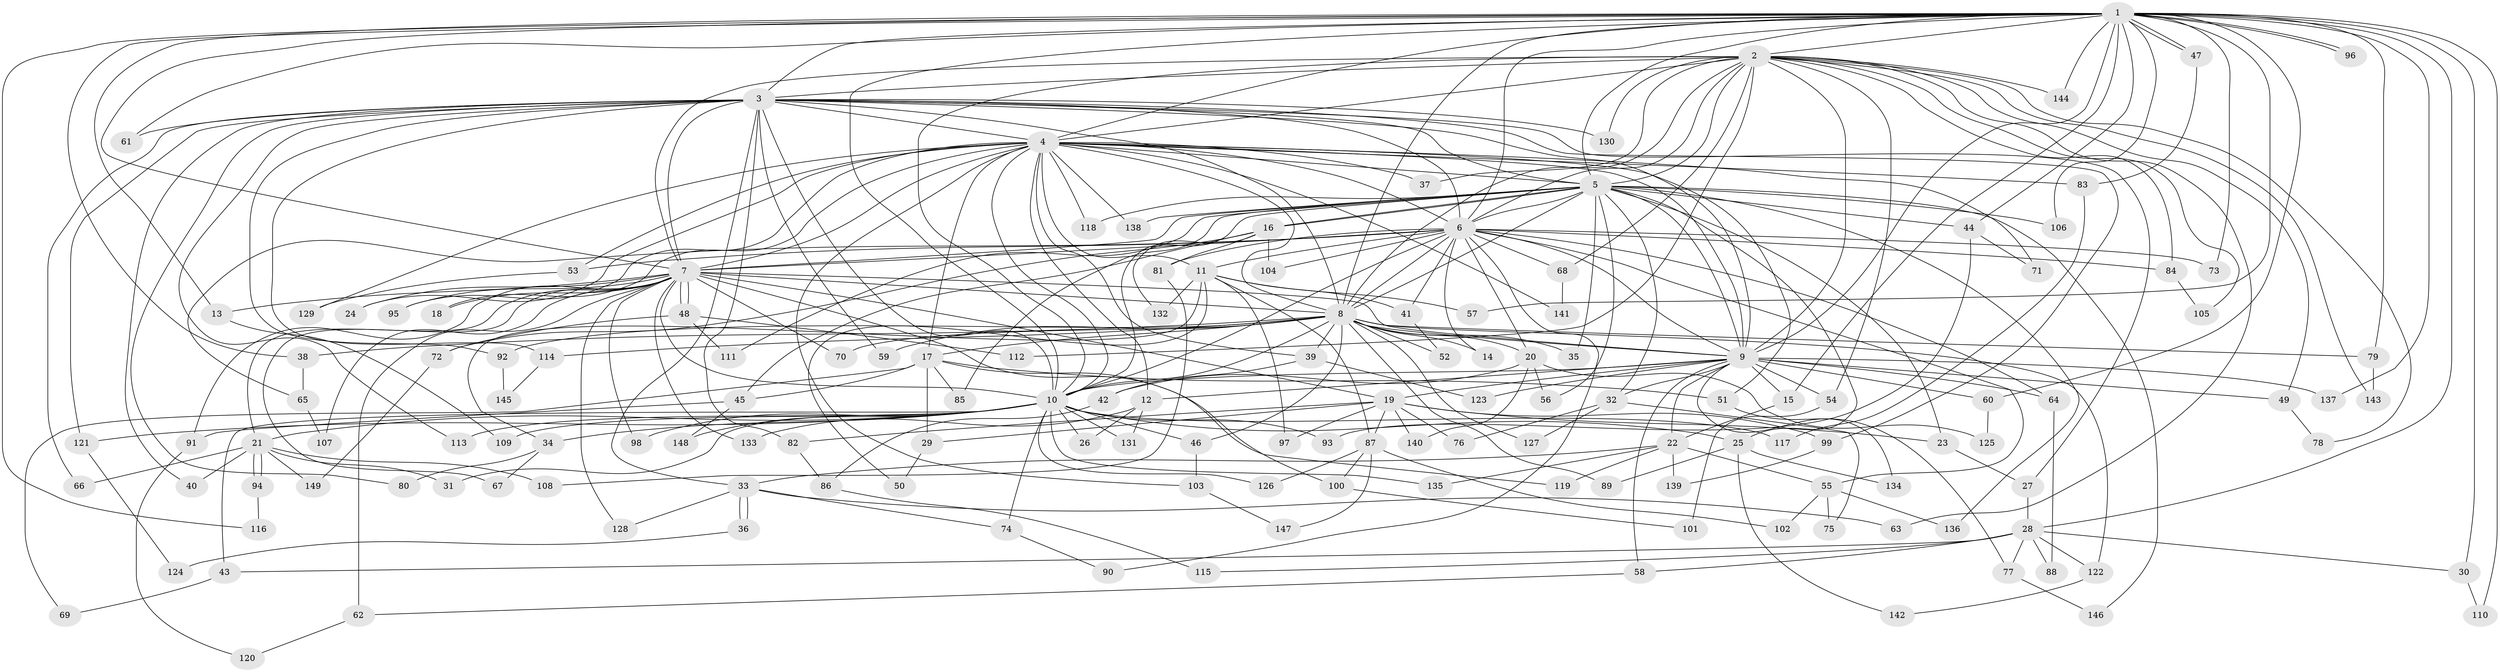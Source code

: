 // Generated by graph-tools (version 1.1) at 2025/35/03/09/25 02:35:10]
// undirected, 149 vertices, 323 edges
graph export_dot {
graph [start="1"]
  node [color=gray90,style=filled];
  1;
  2;
  3;
  4;
  5;
  6;
  7;
  8;
  9;
  10;
  11;
  12;
  13;
  14;
  15;
  16;
  17;
  18;
  19;
  20;
  21;
  22;
  23;
  24;
  25;
  26;
  27;
  28;
  29;
  30;
  31;
  32;
  33;
  34;
  35;
  36;
  37;
  38;
  39;
  40;
  41;
  42;
  43;
  44;
  45;
  46;
  47;
  48;
  49;
  50;
  51;
  52;
  53;
  54;
  55;
  56;
  57;
  58;
  59;
  60;
  61;
  62;
  63;
  64;
  65;
  66;
  67;
  68;
  69;
  70;
  71;
  72;
  73;
  74;
  75;
  76;
  77;
  78;
  79;
  80;
  81;
  82;
  83;
  84;
  85;
  86;
  87;
  88;
  89;
  90;
  91;
  92;
  93;
  94;
  95;
  96;
  97;
  98;
  99;
  100;
  101;
  102;
  103;
  104;
  105;
  106;
  107;
  108;
  109;
  110;
  111;
  112;
  113;
  114;
  115;
  116;
  117;
  118;
  119;
  120;
  121;
  122;
  123;
  124;
  125;
  126;
  127;
  128;
  129;
  130;
  131;
  132;
  133;
  134;
  135;
  136;
  137;
  138;
  139;
  140;
  141;
  142;
  143;
  144;
  145;
  146;
  147;
  148;
  149;
  1 -- 2;
  1 -- 3;
  1 -- 4;
  1 -- 5;
  1 -- 6;
  1 -- 7;
  1 -- 8;
  1 -- 9;
  1 -- 10;
  1 -- 13;
  1 -- 15;
  1 -- 28;
  1 -- 30;
  1 -- 38;
  1 -- 44;
  1 -- 47;
  1 -- 47;
  1 -- 57;
  1 -- 60;
  1 -- 61;
  1 -- 73;
  1 -- 79;
  1 -- 96;
  1 -- 96;
  1 -- 106;
  1 -- 110;
  1 -- 116;
  1 -- 137;
  1 -- 144;
  2 -- 3;
  2 -- 4;
  2 -- 5;
  2 -- 6;
  2 -- 7;
  2 -- 8;
  2 -- 9;
  2 -- 10;
  2 -- 37;
  2 -- 49;
  2 -- 54;
  2 -- 63;
  2 -- 68;
  2 -- 78;
  2 -- 84;
  2 -- 105;
  2 -- 112;
  2 -- 130;
  2 -- 143;
  2 -- 144;
  3 -- 4;
  3 -- 5;
  3 -- 6;
  3 -- 7;
  3 -- 8;
  3 -- 9;
  3 -- 10;
  3 -- 27;
  3 -- 33;
  3 -- 40;
  3 -- 59;
  3 -- 61;
  3 -- 66;
  3 -- 80;
  3 -- 82;
  3 -- 92;
  3 -- 99;
  3 -- 113;
  3 -- 114;
  3 -- 121;
  3 -- 130;
  4 -- 5;
  4 -- 6;
  4 -- 7;
  4 -- 8;
  4 -- 9;
  4 -- 10;
  4 -- 11;
  4 -- 12;
  4 -- 17;
  4 -- 18;
  4 -- 24;
  4 -- 37;
  4 -- 39;
  4 -- 51;
  4 -- 53;
  4 -- 71;
  4 -- 83;
  4 -- 95;
  4 -- 103;
  4 -- 118;
  4 -- 129;
  4 -- 138;
  4 -- 141;
  5 -- 6;
  5 -- 7;
  5 -- 8;
  5 -- 9;
  5 -- 10;
  5 -- 16;
  5 -- 16;
  5 -- 23;
  5 -- 25;
  5 -- 32;
  5 -- 35;
  5 -- 44;
  5 -- 56;
  5 -- 85;
  5 -- 106;
  5 -- 111;
  5 -- 118;
  5 -- 136;
  5 -- 138;
  5 -- 146;
  6 -- 7;
  6 -- 8;
  6 -- 9;
  6 -- 10;
  6 -- 11;
  6 -- 14;
  6 -- 20;
  6 -- 41;
  6 -- 53;
  6 -- 55;
  6 -- 64;
  6 -- 65;
  6 -- 68;
  6 -- 73;
  6 -- 81;
  6 -- 84;
  6 -- 90;
  6 -- 104;
  7 -- 8;
  7 -- 9;
  7 -- 10;
  7 -- 13;
  7 -- 18;
  7 -- 19;
  7 -- 21;
  7 -- 24;
  7 -- 48;
  7 -- 48;
  7 -- 62;
  7 -- 67;
  7 -- 70;
  7 -- 91;
  7 -- 95;
  7 -- 98;
  7 -- 100;
  7 -- 107;
  7 -- 128;
  7 -- 133;
  8 -- 9;
  8 -- 10;
  8 -- 14;
  8 -- 17;
  8 -- 20;
  8 -- 35;
  8 -- 38;
  8 -- 39;
  8 -- 46;
  8 -- 52;
  8 -- 59;
  8 -- 70;
  8 -- 79;
  8 -- 89;
  8 -- 92;
  8 -- 114;
  8 -- 122;
  8 -- 127;
  9 -- 10;
  9 -- 12;
  9 -- 15;
  9 -- 19;
  9 -- 22;
  9 -- 32;
  9 -- 49;
  9 -- 54;
  9 -- 58;
  9 -- 60;
  9 -- 64;
  9 -- 123;
  9 -- 134;
  9 -- 137;
  10 -- 21;
  10 -- 25;
  10 -- 26;
  10 -- 31;
  10 -- 34;
  10 -- 43;
  10 -- 46;
  10 -- 74;
  10 -- 93;
  10 -- 98;
  10 -- 109;
  10 -- 113;
  10 -- 117;
  10 -- 121;
  10 -- 126;
  10 -- 131;
  10 -- 135;
  10 -- 148;
  11 -- 34;
  11 -- 41;
  11 -- 50;
  11 -- 57;
  11 -- 87;
  11 -- 97;
  11 -- 132;
  12 -- 26;
  12 -- 131;
  12 -- 133;
  13 -- 109;
  15 -- 22;
  16 -- 45;
  16 -- 72;
  16 -- 81;
  16 -- 104;
  16 -- 132;
  17 -- 29;
  17 -- 45;
  17 -- 51;
  17 -- 69;
  17 -- 85;
  17 -- 119;
  19 -- 23;
  19 -- 29;
  19 -- 76;
  19 -- 82;
  19 -- 87;
  19 -- 97;
  19 -- 99;
  19 -- 140;
  20 -- 42;
  20 -- 56;
  20 -- 125;
  20 -- 140;
  21 -- 31;
  21 -- 40;
  21 -- 66;
  21 -- 94;
  21 -- 94;
  21 -- 108;
  21 -- 149;
  22 -- 33;
  22 -- 55;
  22 -- 119;
  22 -- 135;
  22 -- 139;
  23 -- 27;
  25 -- 89;
  25 -- 134;
  25 -- 142;
  27 -- 28;
  28 -- 30;
  28 -- 43;
  28 -- 58;
  28 -- 77;
  28 -- 88;
  28 -- 115;
  28 -- 122;
  29 -- 50;
  30 -- 110;
  32 -- 75;
  32 -- 76;
  32 -- 127;
  33 -- 36;
  33 -- 36;
  33 -- 63;
  33 -- 74;
  33 -- 128;
  34 -- 67;
  34 -- 80;
  36 -- 124;
  38 -- 65;
  39 -- 42;
  39 -- 123;
  41 -- 52;
  42 -- 86;
  43 -- 69;
  44 -- 71;
  44 -- 93;
  45 -- 91;
  45 -- 148;
  46 -- 103;
  47 -- 83;
  48 -- 72;
  48 -- 111;
  48 -- 112;
  49 -- 78;
  51 -- 77;
  53 -- 129;
  54 -- 101;
  55 -- 75;
  55 -- 102;
  55 -- 136;
  58 -- 62;
  60 -- 125;
  62 -- 120;
  64 -- 88;
  65 -- 107;
  68 -- 141;
  72 -- 149;
  74 -- 90;
  77 -- 146;
  79 -- 143;
  81 -- 108;
  82 -- 86;
  83 -- 117;
  84 -- 105;
  86 -- 115;
  87 -- 100;
  87 -- 102;
  87 -- 126;
  87 -- 147;
  91 -- 120;
  92 -- 145;
  94 -- 116;
  99 -- 139;
  100 -- 101;
  103 -- 147;
  114 -- 145;
  121 -- 124;
  122 -- 142;
}
